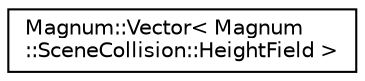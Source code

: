 digraph "圖形化之類別階層"
{
  edge [fontname="Helvetica",fontsize="10",labelfontname="Helvetica",labelfontsize="10"];
  node [fontname="Helvetica",fontsize="10",shape=record];
  rankdir="LR";
  Node1 [label="Magnum::Vector\< Magnum\l::SceneCollision::HeightField \>",height=0.2,width=0.4,color="black", fillcolor="white", style="filled",URL="$class_magnum_1_1_vector.html"];
}
